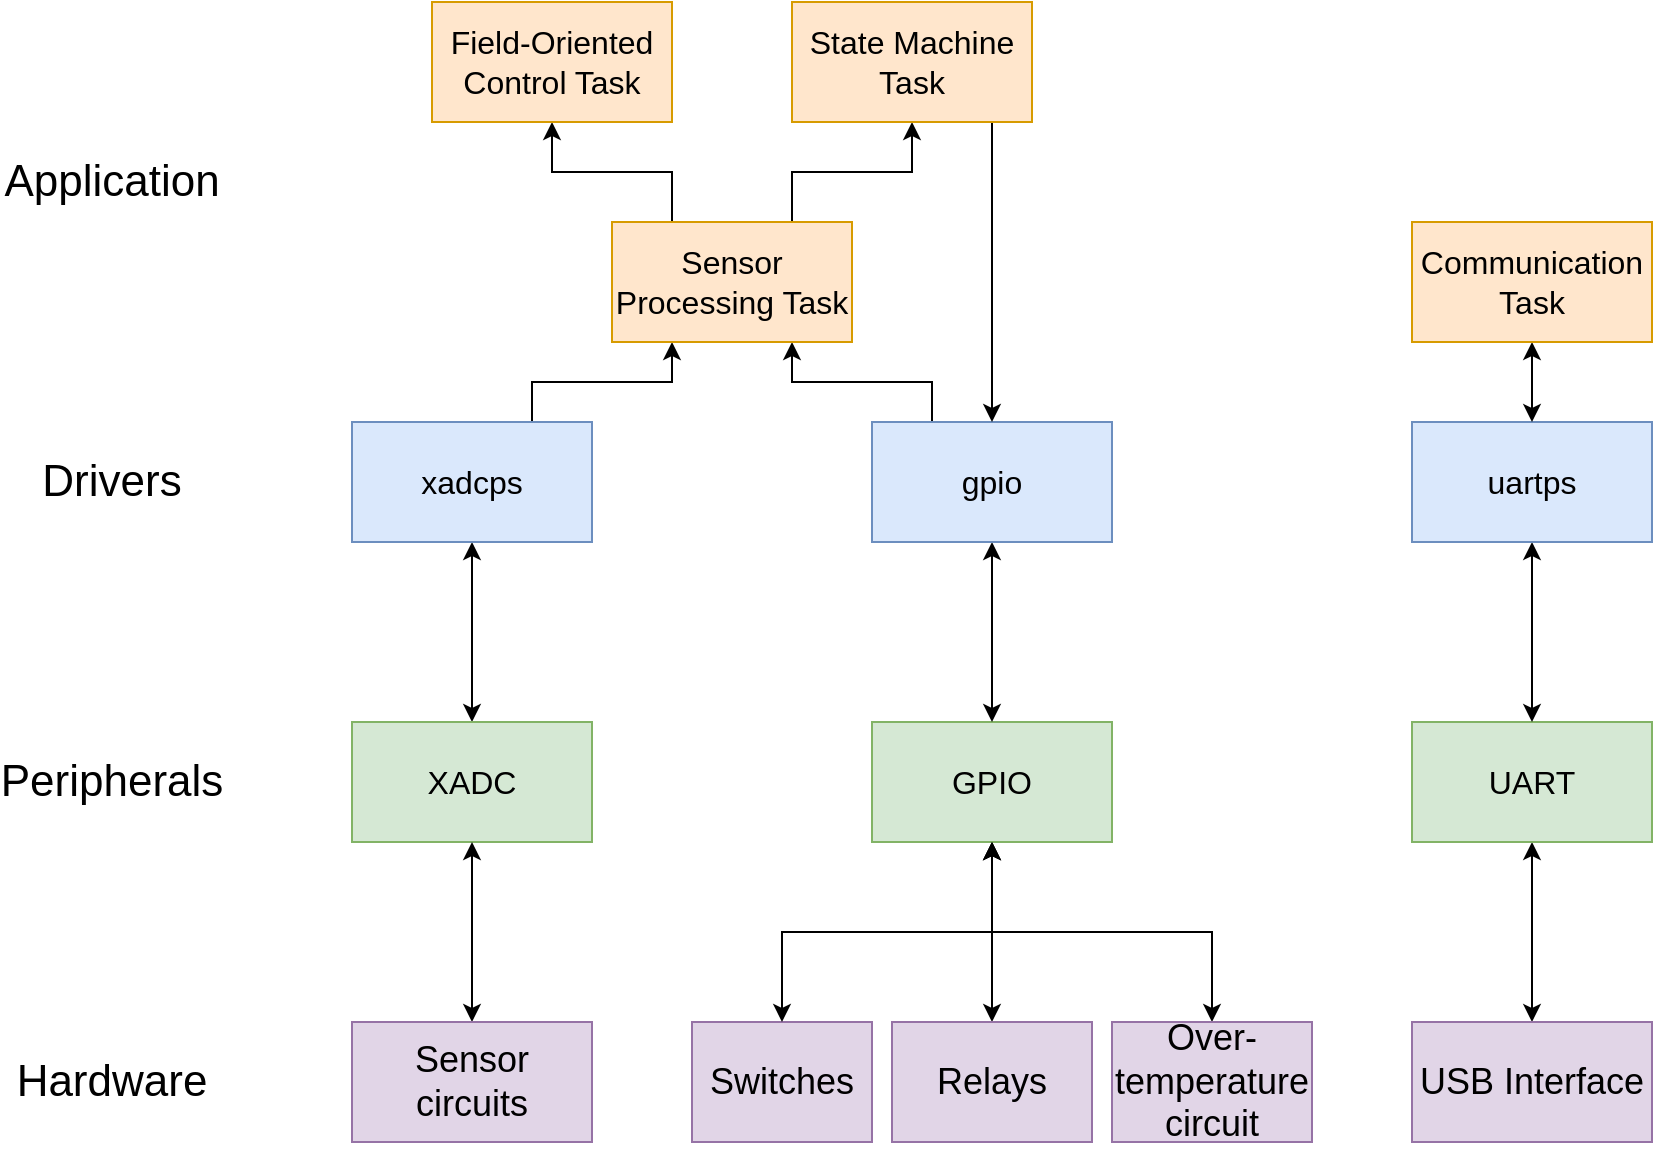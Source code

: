 <mxfile version="14.5.6" type="device"><diagram id="FNdh0MbuzLCY5STfjBej" name="Page-1"><mxGraphModel dx="1422" dy="779" grid="1" gridSize="10" guides="1" tooltips="1" connect="1" arrows="1" fold="1" page="1" pageScale="1" pageWidth="1654" pageHeight="1169" math="0" shadow="0"><root><mxCell id="0"/><mxCell id="1" parent="0"/><mxCell id="cF5mh-KOaiQX5OJSFseu-10" style="edgeStyle=orthogonalEdgeStyle;rounded=0;orthogonalLoop=1;jettySize=auto;html=1;exitX=0.5;exitY=0;exitDx=0;exitDy=0;entryX=0.5;entryY=1;entryDx=0;entryDy=0;fontSize=16;endArrow=classic;endFill=1;startArrow=classic;startFill=1;" parent="1" source="cF5mh-KOaiQX5OJSFseu-1" target="cF5mh-KOaiQX5OJSFseu-7" edge="1"><mxGeometry relative="1" as="geometry"/></mxCell><mxCell id="cF5mh-KOaiQX5OJSFseu-1" value="XADC" style="whiteSpace=wrap;html=1;fillColor=#d5e8d4;strokeColor=#82b366;fontSize=16;" parent="1" vertex="1"><mxGeometry x="290" y="500" width="120" height="60" as="geometry"/></mxCell><mxCell id="cF5mh-KOaiQX5OJSFseu-2" value="&lt;font style=&quot;font-size: 22px&quot;&gt;Application&lt;/font&gt;" style="text;html=1;strokeColor=none;fillColor=none;align=center;verticalAlign=middle;whiteSpace=wrap;fontSize=18;" parent="1" vertex="1"><mxGeometry x="150" y="220" width="40" height="20" as="geometry"/></mxCell><mxCell id="cF5mh-KOaiQX5OJSFseu-3" value="&lt;font style=&quot;font-size: 22px&quot;&gt;Drivers&lt;br&gt;&lt;/font&gt;" style="text;html=1;strokeColor=none;fillColor=none;align=center;verticalAlign=middle;whiteSpace=wrap;fontSize=18;" parent="1" vertex="1"><mxGeometry x="150" y="370" width="40" height="20" as="geometry"/></mxCell><mxCell id="cF5mh-KOaiQX5OJSFseu-4" value="&lt;font style=&quot;font-size: 22px&quot;&gt;Peripherals&lt;br&gt;&lt;/font&gt;" style="text;html=1;strokeColor=none;fillColor=none;align=center;verticalAlign=middle;whiteSpace=wrap;fontSize=18;" parent="1" vertex="1"><mxGeometry x="150" y="520" width="40" height="20" as="geometry"/></mxCell><mxCell id="cF5mh-KOaiQX5OJSFseu-5" value="&lt;font style=&quot;font-size: 22px&quot;&gt;Hardware&lt;br&gt;&lt;/font&gt;" style="text;html=1;strokeColor=none;fillColor=none;align=center;verticalAlign=middle;whiteSpace=wrap;fontSize=18;" parent="1" vertex="1"><mxGeometry x="150" y="670" width="40" height="20" as="geometry"/></mxCell><mxCell id="QY5AEVZ-pbv8aAtPZ9zQ-3" style="edgeStyle=orthogonalEdgeStyle;rounded=0;orthogonalLoop=1;jettySize=auto;html=1;exitX=0.75;exitY=0;exitDx=0;exitDy=0;entryX=0.25;entryY=1;entryDx=0;entryDy=0;" edge="1" parent="1" source="cF5mh-KOaiQX5OJSFseu-7" target="OJgSTFZWUkDASPqBQ3mT-7"><mxGeometry relative="1" as="geometry"/></mxCell><mxCell id="cF5mh-KOaiQX5OJSFseu-7" value="xadcps" style="whiteSpace=wrap;html=1;fillColor=#dae8fc;strokeColor=#6c8ebf;fontSize=16;" parent="1" vertex="1"><mxGeometry x="290" y="350" width="120" height="60" as="geometry"/></mxCell><mxCell id="cF5mh-KOaiQX5OJSFseu-9" style="edgeStyle=orthogonalEdgeStyle;rounded=0;orthogonalLoop=1;jettySize=auto;html=1;exitX=0.5;exitY=0;exitDx=0;exitDy=0;entryX=0.5;entryY=1;entryDx=0;entryDy=0;fontSize=16;startArrow=classic;startFill=1;" parent="1" source="cF5mh-KOaiQX5OJSFseu-8" target="cF5mh-KOaiQX5OJSFseu-1" edge="1"><mxGeometry relative="1" as="geometry"/></mxCell><mxCell id="cF5mh-KOaiQX5OJSFseu-8" value="Sensor circuits" style="whiteSpace=wrap;html=1;fontSize=18;fillColor=#e1d5e7;strokeColor=#9673a6;" parent="1" vertex="1"><mxGeometry x="290" y="650" width="120" height="60" as="geometry"/></mxCell><mxCell id="cF5mh-KOaiQX5OJSFseu-11" value="Switches" style="whiteSpace=wrap;html=1;fontSize=18;fillColor=#e1d5e7;strokeColor=#9673a6;" parent="1" vertex="1"><mxGeometry x="460" y="650" width="90" height="60" as="geometry"/></mxCell><mxCell id="cF5mh-KOaiQX5OJSFseu-16" style="edgeStyle=orthogonalEdgeStyle;rounded=0;orthogonalLoop=1;jettySize=auto;html=1;exitX=0.5;exitY=1;exitDx=0;exitDy=0;entryX=0.5;entryY=0;entryDx=0;entryDy=0;fontSize=16;startArrow=classic;startFill=1;" parent="1" source="cF5mh-KOaiQX5OJSFseu-12" target="cF5mh-KOaiQX5OJSFseu-11" edge="1"><mxGeometry relative="1" as="geometry"/></mxCell><mxCell id="cF5mh-KOaiQX5OJSFseu-12" value="GPIO" style="whiteSpace=wrap;html=1;fillColor=#d5e8d4;strokeColor=#82b366;fontSize=16;" parent="1" vertex="1"><mxGeometry x="550" y="500" width="120" height="60" as="geometry"/></mxCell><mxCell id="cF5mh-KOaiQX5OJSFseu-15" style="edgeStyle=orthogonalEdgeStyle;rounded=0;orthogonalLoop=1;jettySize=auto;html=1;exitX=0.5;exitY=1;exitDx=0;exitDy=0;entryX=0.5;entryY=0;entryDx=0;entryDy=0;fontSize=16;startArrow=classic;startFill=1;" parent="1" source="cF5mh-KOaiQX5OJSFseu-13" target="cF5mh-KOaiQX5OJSFseu-12" edge="1"><mxGeometry relative="1" as="geometry"/></mxCell><mxCell id="QY5AEVZ-pbv8aAtPZ9zQ-2" style="edgeStyle=orthogonalEdgeStyle;rounded=0;orthogonalLoop=1;jettySize=auto;html=1;exitX=0.25;exitY=0;exitDx=0;exitDy=0;entryX=0.75;entryY=1;entryDx=0;entryDy=0;" edge="1" parent="1" source="cF5mh-KOaiQX5OJSFseu-13" target="OJgSTFZWUkDASPqBQ3mT-7"><mxGeometry relative="1" as="geometry"/></mxCell><mxCell id="cF5mh-KOaiQX5OJSFseu-13" value="gpio" style="whiteSpace=wrap;html=1;fillColor=#dae8fc;strokeColor=#6c8ebf;fontSize=16;" parent="1" vertex="1"><mxGeometry x="550" y="350" width="120" height="60" as="geometry"/></mxCell><mxCell id="cF5mh-KOaiQX5OJSFseu-20" style="edgeStyle=orthogonalEdgeStyle;rounded=0;orthogonalLoop=1;jettySize=auto;html=1;exitX=0.5;exitY=0;exitDx=0;exitDy=0;entryX=0.5;entryY=1;entryDx=0;entryDy=0;startArrow=classic;startFill=1;fontSize=16;" parent="1" source="cF5mh-KOaiQX5OJSFseu-19" target="cF5mh-KOaiQX5OJSFseu-12" edge="1"><mxGeometry relative="1" as="geometry"/></mxCell><mxCell id="cF5mh-KOaiQX5OJSFseu-19" value="Relays" style="whiteSpace=wrap;html=1;fontSize=18;fillColor=#e1d5e7;strokeColor=#9673a6;" parent="1" vertex="1"><mxGeometry x="560" y="650" width="100" height="60" as="geometry"/></mxCell><mxCell id="cF5mh-KOaiQX5OJSFseu-44" style="edgeStyle=orthogonalEdgeStyle;rounded=0;orthogonalLoop=1;jettySize=auto;html=1;exitX=0.5;exitY=1;exitDx=0;exitDy=0;entryX=0.5;entryY=0;entryDx=0;entryDy=0;startArrow=classic;startFill=1;fontSize=16;" parent="1" source="cF5mh-KOaiQX5OJSFseu-42" target="cF5mh-KOaiQX5OJSFseu-43" edge="1"><mxGeometry relative="1" as="geometry"/></mxCell><mxCell id="cF5mh-KOaiQX5OJSFseu-42" value="UART" style="whiteSpace=wrap;html=1;fillColor=#d5e8d4;strokeColor=#82b366;fontSize=16;" parent="1" vertex="1"><mxGeometry x="820" y="500" width="120" height="60" as="geometry"/></mxCell><mxCell id="cF5mh-KOaiQX5OJSFseu-43" value="USB Interface" style="whiteSpace=wrap;html=1;fontSize=18;fillColor=#e1d5e7;strokeColor=#9673a6;" parent="1" vertex="1"><mxGeometry x="820" y="650" width="120" height="60" as="geometry"/></mxCell><mxCell id="cF5mh-KOaiQX5OJSFseu-46" style="edgeStyle=orthogonalEdgeStyle;rounded=0;orthogonalLoop=1;jettySize=auto;html=1;exitX=0.5;exitY=1;exitDx=0;exitDy=0;entryX=0.5;entryY=0;entryDx=0;entryDy=0;startArrow=classic;startFill=1;fontSize=16;" parent="1" source="cF5mh-KOaiQX5OJSFseu-45" target="cF5mh-KOaiQX5OJSFseu-42" edge="1"><mxGeometry relative="1" as="geometry"/></mxCell><mxCell id="cF5mh-KOaiQX5OJSFseu-45" value="uartps" style="whiteSpace=wrap;html=1;fillColor=#dae8fc;strokeColor=#6c8ebf;fontSize=16;" parent="1" vertex="1"><mxGeometry x="820" y="350" width="120" height="60" as="geometry"/></mxCell><mxCell id="OJgSTFZWUkDASPqBQ3mT-6" value="" style="edgeStyle=orthogonalEdgeStyle;rounded=0;orthogonalLoop=1;jettySize=auto;html=1;startArrow=classic;startFill=1;" parent="1" source="OJgSTFZWUkDASPqBQ3mT-5" target="cF5mh-KOaiQX5OJSFseu-45" edge="1"><mxGeometry relative="1" as="geometry"/></mxCell><mxCell id="OJgSTFZWUkDASPqBQ3mT-5" value="Communication Task" style="whiteSpace=wrap;html=1;fillColor=#ffe6cc;strokeColor=#d79b00;fontSize=16;fontStyle=0" parent="1" vertex="1"><mxGeometry x="820" y="250" width="120" height="60" as="geometry"/></mxCell><mxCell id="QY5AEVZ-pbv8aAtPZ9zQ-11" style="edgeStyle=orthogonalEdgeStyle;rounded=0;orthogonalLoop=1;jettySize=auto;html=1;exitX=0.75;exitY=0;exitDx=0;exitDy=0;entryX=0.5;entryY=1;entryDx=0;entryDy=0;startArrow=none;startFill=0;" edge="1" parent="1" source="OJgSTFZWUkDASPqBQ3mT-7" target="OJgSTFZWUkDASPqBQ3mT-27"><mxGeometry relative="1" as="geometry"/></mxCell><mxCell id="QY5AEVZ-pbv8aAtPZ9zQ-12" style="edgeStyle=orthogonalEdgeStyle;rounded=0;orthogonalLoop=1;jettySize=auto;html=1;exitX=0.25;exitY=0;exitDx=0;exitDy=0;entryX=0.5;entryY=1;entryDx=0;entryDy=0;startArrow=none;startFill=0;" edge="1" parent="1" source="OJgSTFZWUkDASPqBQ3mT-7" target="OJgSTFZWUkDASPqBQ3mT-30"><mxGeometry relative="1" as="geometry"/></mxCell><mxCell id="OJgSTFZWUkDASPqBQ3mT-7" value="Sensor Processing Task" style="whiteSpace=wrap;html=1;fillColor=#ffe6cc;strokeColor=#d79b00;fontSize=16;fontStyle=0" parent="1" vertex="1"><mxGeometry x="420" y="250" width="120" height="60" as="geometry"/></mxCell><mxCell id="QY5AEVZ-pbv8aAtPZ9zQ-14" style="edgeStyle=orthogonalEdgeStyle;rounded=0;orthogonalLoop=1;jettySize=auto;html=1;exitX=0.75;exitY=1;exitDx=0;exitDy=0;entryX=0.5;entryY=0;entryDx=0;entryDy=0;startArrow=none;startFill=0;" edge="1" parent="1" source="OJgSTFZWUkDASPqBQ3mT-27" target="cF5mh-KOaiQX5OJSFseu-13"><mxGeometry relative="1" as="geometry"><Array as="points"><mxPoint x="610" y="200"/></Array></mxGeometry></mxCell><mxCell id="OJgSTFZWUkDASPqBQ3mT-27" value="State Machine Task" style="whiteSpace=wrap;html=1;fillColor=#ffe6cc;strokeColor=#d79b00;fontSize=16;fontStyle=0" parent="1" vertex="1"><mxGeometry x="510" y="140" width="120" height="60" as="geometry"/></mxCell><mxCell id="OJgSTFZWUkDASPqBQ3mT-30" value="Field-Oriented Control Task" style="whiteSpace=wrap;html=1;fillColor=#ffe6cc;strokeColor=#d79b00;fontSize=16;fontStyle=0" parent="1" vertex="1"><mxGeometry x="330" y="140" width="120" height="60" as="geometry"/></mxCell><mxCell id="QY5AEVZ-pbv8aAtPZ9zQ-7" style="edgeStyle=orthogonalEdgeStyle;rounded=0;orthogonalLoop=1;jettySize=auto;html=1;exitX=0.5;exitY=0;exitDx=0;exitDy=0;entryX=0.5;entryY=1;entryDx=0;entryDy=0;startArrow=classic;startFill=1;" edge="1" parent="1" source="QY5AEVZ-pbv8aAtPZ9zQ-5" target="cF5mh-KOaiQX5OJSFseu-12"><mxGeometry relative="1" as="geometry"/></mxCell><mxCell id="QY5AEVZ-pbv8aAtPZ9zQ-5" value="Over-temperature circuit" style="whiteSpace=wrap;html=1;fontSize=18;fillColor=#e1d5e7;strokeColor=#9673a6;" vertex="1" parent="1"><mxGeometry x="670" y="650" width="100" height="60" as="geometry"/></mxCell></root></mxGraphModel></diagram></mxfile>